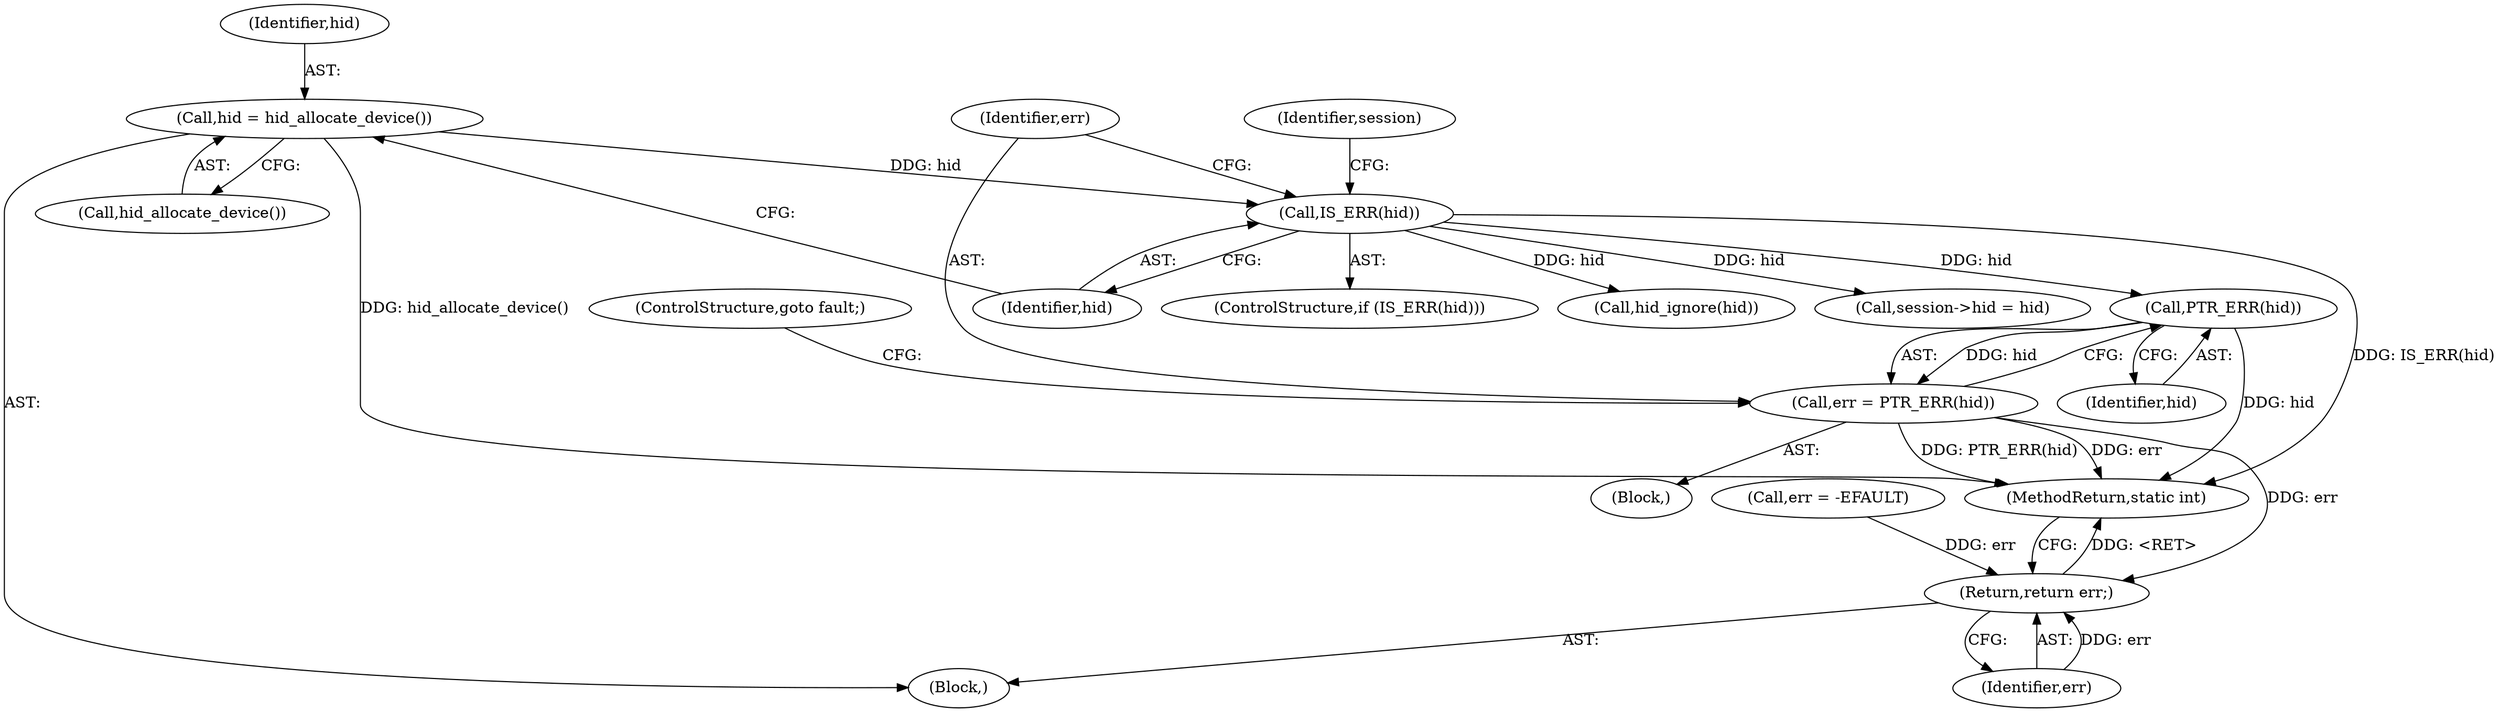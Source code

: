 digraph "0_linux_0a9ab9bdb3e891762553f667066190c1d22ad62b@pointer" {
"1000157" [label="(Call,PTR_ERR(hid))"];
"1000152" [label="(Call,IS_ERR(hid))"];
"1000148" [label="(Call,hid = hid_allocate_device())"];
"1000155" [label="(Call,err = PTR_ERR(hid))"];
"1000308" [label="(Return,return err;)"];
"1000136" [label="(Call,err = -EFAULT)"];
"1000156" [label="(Identifier,err)"];
"1000152" [label="(Call,IS_ERR(hid))"];
"1000150" [label="(Call,hid_allocate_device())"];
"1000281" [label="(Call,hid_ignore(hid))"];
"1000155" [label="(Call,err = PTR_ERR(hid))"];
"1000148" [label="(Call,hid = hid_allocate_device())"];
"1000159" [label="(ControlStructure,goto fault;)"];
"1000154" [label="(Block,)"];
"1000162" [label="(Identifier,session)"];
"1000160" [label="(Call,session->hid = hid)"];
"1000149" [label="(Identifier,hid)"];
"1000308" [label="(Return,return err;)"];
"1000104" [label="(Block,)"];
"1000309" [label="(Identifier,err)"];
"1000310" [label="(MethodReturn,static int)"];
"1000158" [label="(Identifier,hid)"];
"1000153" [label="(Identifier,hid)"];
"1000151" [label="(ControlStructure,if (IS_ERR(hid)))"];
"1000157" [label="(Call,PTR_ERR(hid))"];
"1000157" -> "1000155"  [label="AST: "];
"1000157" -> "1000158"  [label="CFG: "];
"1000158" -> "1000157"  [label="AST: "];
"1000155" -> "1000157"  [label="CFG: "];
"1000157" -> "1000310"  [label="DDG: hid"];
"1000157" -> "1000155"  [label="DDG: hid"];
"1000152" -> "1000157"  [label="DDG: hid"];
"1000152" -> "1000151"  [label="AST: "];
"1000152" -> "1000153"  [label="CFG: "];
"1000153" -> "1000152"  [label="AST: "];
"1000156" -> "1000152"  [label="CFG: "];
"1000162" -> "1000152"  [label="CFG: "];
"1000152" -> "1000310"  [label="DDG: IS_ERR(hid)"];
"1000148" -> "1000152"  [label="DDG: hid"];
"1000152" -> "1000160"  [label="DDG: hid"];
"1000152" -> "1000281"  [label="DDG: hid"];
"1000148" -> "1000104"  [label="AST: "];
"1000148" -> "1000150"  [label="CFG: "];
"1000149" -> "1000148"  [label="AST: "];
"1000150" -> "1000148"  [label="AST: "];
"1000153" -> "1000148"  [label="CFG: "];
"1000148" -> "1000310"  [label="DDG: hid_allocate_device()"];
"1000155" -> "1000154"  [label="AST: "];
"1000156" -> "1000155"  [label="AST: "];
"1000159" -> "1000155"  [label="CFG: "];
"1000155" -> "1000310"  [label="DDG: PTR_ERR(hid)"];
"1000155" -> "1000310"  [label="DDG: err"];
"1000155" -> "1000308"  [label="DDG: err"];
"1000308" -> "1000104"  [label="AST: "];
"1000308" -> "1000309"  [label="CFG: "];
"1000309" -> "1000308"  [label="AST: "];
"1000310" -> "1000308"  [label="CFG: "];
"1000308" -> "1000310"  [label="DDG: <RET>"];
"1000309" -> "1000308"  [label="DDG: err"];
"1000136" -> "1000308"  [label="DDG: err"];
}
